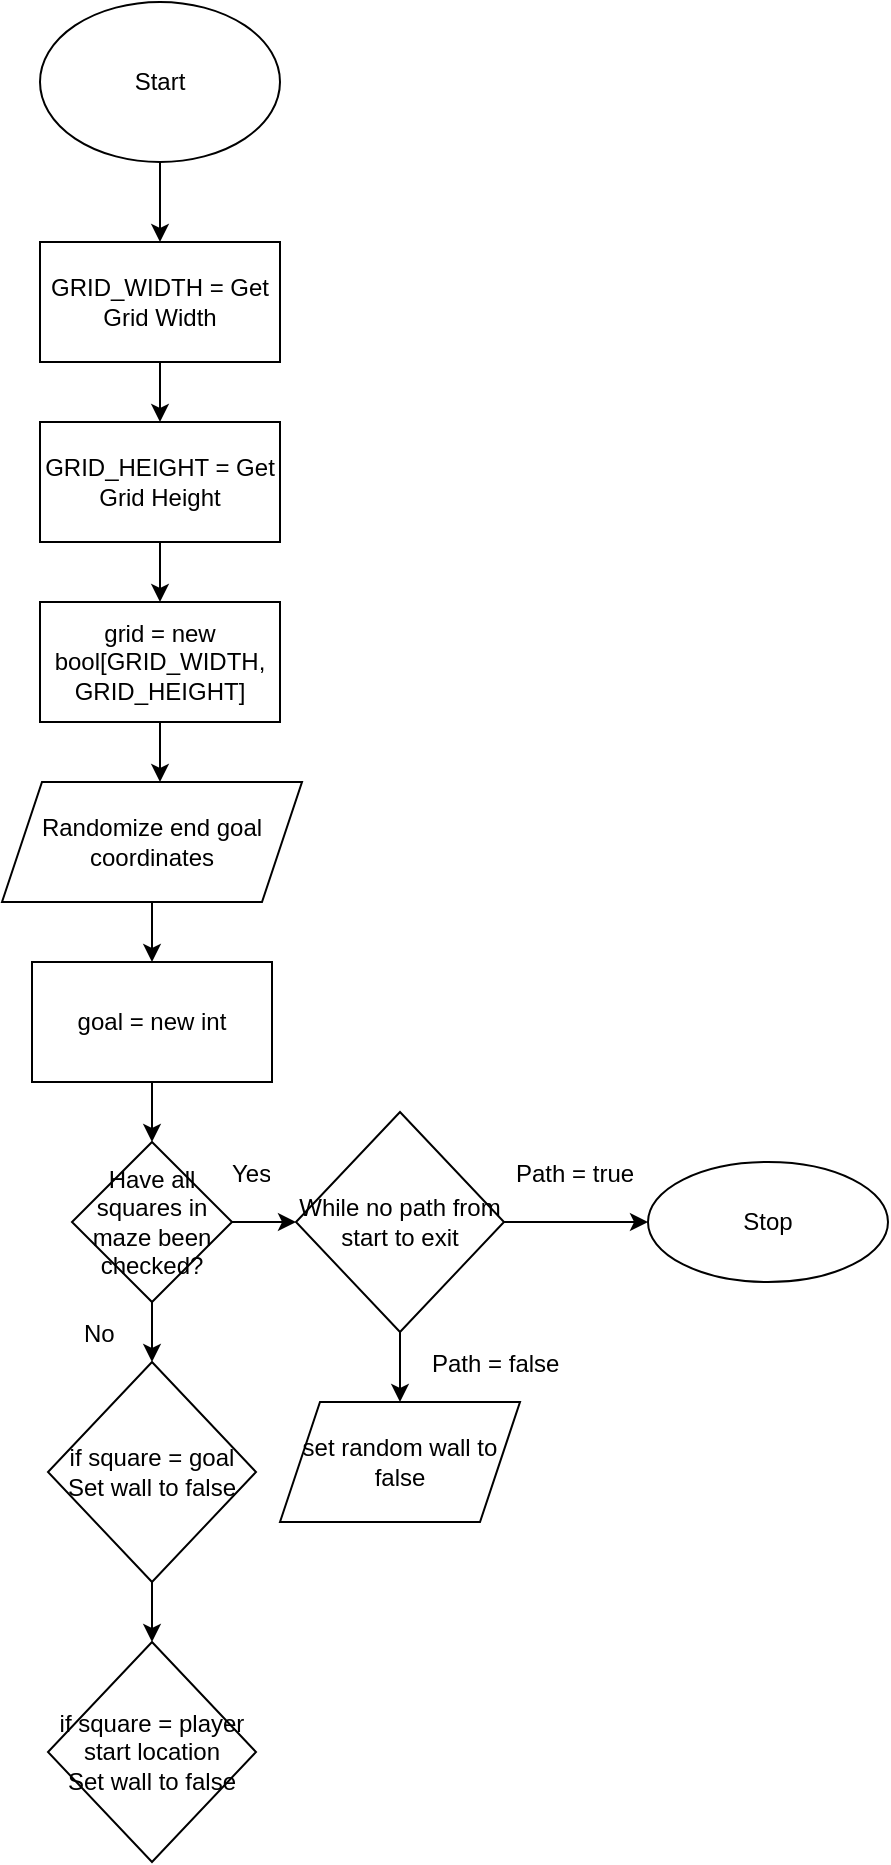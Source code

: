 <mxfile version="16.2.4" type="github">
  <diagram id="7w5shZzXePETHSVYoWxc" name="Page-1">
    <mxGraphModel dx="782" dy="706" grid="1" gridSize="10" guides="1" tooltips="1" connect="1" arrows="1" fold="1" page="1" pageScale="1" pageWidth="850" pageHeight="1100" math="0" shadow="0">
      <root>
        <mxCell id="0" />
        <mxCell id="1" parent="0" />
        <mxCell id="6B_npjOtoBmQOe1TR8oO-1" style="edgeStyle=orthogonalEdgeStyle;rounded=0;orthogonalLoop=1;jettySize=auto;html=1;exitX=0.5;exitY=1;exitDx=0;exitDy=0;" parent="1" source="KBZl2YYVLOGSF0I40q8S-2" edge="1">
          <mxGeometry relative="1" as="geometry">
            <mxPoint x="400" y="440" as="targetPoint" />
          </mxGeometry>
        </mxCell>
        <mxCell id="KBZl2YYVLOGSF0I40q8S-2" value="Start" style="ellipse;whiteSpace=wrap;html=1;" parent="1" vertex="1">
          <mxGeometry x="340" y="320" width="120" height="80" as="geometry" />
        </mxCell>
        <mxCell id="6B_npjOtoBmQOe1TR8oO-4" value="" style="edgeStyle=orthogonalEdgeStyle;rounded=0;orthogonalLoop=1;jettySize=auto;html=1;" parent="1" source="6B_npjOtoBmQOe1TR8oO-2" target="6B_npjOtoBmQOe1TR8oO-3" edge="1">
          <mxGeometry relative="1" as="geometry" />
        </mxCell>
        <mxCell id="6B_npjOtoBmQOe1TR8oO-2" value="GRID_WIDTH = Get Grid Width" style="rounded=0;whiteSpace=wrap;html=1;" parent="1" vertex="1">
          <mxGeometry x="340" y="440" width="120" height="60" as="geometry" />
        </mxCell>
        <mxCell id="6B_npjOtoBmQOe1TR8oO-6" value="" style="edgeStyle=orthogonalEdgeStyle;rounded=0;orthogonalLoop=1;jettySize=auto;html=1;" parent="1" source="6B_npjOtoBmQOe1TR8oO-3" target="6B_npjOtoBmQOe1TR8oO-5" edge="1">
          <mxGeometry relative="1" as="geometry" />
        </mxCell>
        <mxCell id="6B_npjOtoBmQOe1TR8oO-3" value="GRID_HEIGHT = Get Grid Height" style="rounded=0;whiteSpace=wrap;html=1;" parent="1" vertex="1">
          <mxGeometry x="340" y="530" width="120" height="60" as="geometry" />
        </mxCell>
        <mxCell id="6B_npjOtoBmQOe1TR8oO-7" style="edgeStyle=orthogonalEdgeStyle;rounded=0;orthogonalLoop=1;jettySize=auto;html=1;" parent="1" source="6B_npjOtoBmQOe1TR8oO-5" edge="1">
          <mxGeometry relative="1" as="geometry">
            <mxPoint x="400" y="710" as="targetPoint" />
          </mxGeometry>
        </mxCell>
        <mxCell id="6B_npjOtoBmQOe1TR8oO-5" value="grid = new bool[GRID_WIDTH, GRID_HEIGHT]" style="rounded=0;whiteSpace=wrap;html=1;" parent="1" vertex="1">
          <mxGeometry x="340" y="620" width="120" height="60" as="geometry" />
        </mxCell>
        <mxCell id="6B_npjOtoBmQOe1TR8oO-11" value="" style="edgeStyle=orthogonalEdgeStyle;rounded=0;orthogonalLoop=1;jettySize=auto;html=1;" parent="1" source="6B_npjOtoBmQOe1TR8oO-9" target="6B_npjOtoBmQOe1TR8oO-10" edge="1">
          <mxGeometry relative="1" as="geometry" />
        </mxCell>
        <mxCell id="6B_npjOtoBmQOe1TR8oO-9" value="Randomize end goal coordinates" style="shape=parallelogram;perimeter=parallelogramPerimeter;whiteSpace=wrap;html=1;fixedSize=1;" parent="1" vertex="1">
          <mxGeometry x="321" y="710" width="150" height="60" as="geometry" />
        </mxCell>
        <mxCell id="6B_npjOtoBmQOe1TR8oO-13" value="" style="edgeStyle=orthogonalEdgeStyle;rounded=0;orthogonalLoop=1;jettySize=auto;html=1;" parent="1" source="6B_npjOtoBmQOe1TR8oO-10" edge="1">
          <mxGeometry relative="1" as="geometry">
            <mxPoint x="396" y="890" as="targetPoint" />
          </mxGeometry>
        </mxCell>
        <mxCell id="6B_npjOtoBmQOe1TR8oO-10" value="goal = new int" style="whiteSpace=wrap;html=1;" parent="1" vertex="1">
          <mxGeometry x="336" y="800" width="120" height="60" as="geometry" />
        </mxCell>
        <mxCell id="EBhT7KF3SH_6E2Iv8zCc-10" value="" style="edgeStyle=orthogonalEdgeStyle;rounded=0;orthogonalLoop=1;jettySize=auto;html=1;" edge="1" parent="1" source="R8sPB7nf0KhpVJkGB3Jy-2" target="EBhT7KF3SH_6E2Iv8zCc-1">
          <mxGeometry relative="1" as="geometry" />
        </mxCell>
        <mxCell id="EBhT7KF3SH_6E2Iv8zCc-12" value="" style="edgeStyle=orthogonalEdgeStyle;rounded=0;orthogonalLoop=1;jettySize=auto;html=1;" edge="1" parent="1" source="R8sPB7nf0KhpVJkGB3Jy-2" target="EBhT7KF3SH_6E2Iv8zCc-4">
          <mxGeometry relative="1" as="geometry" />
        </mxCell>
        <mxCell id="R8sPB7nf0KhpVJkGB3Jy-2" value="Have all squares in maze been checked?" style="rhombus;whiteSpace=wrap;html=1;" parent="1" vertex="1">
          <mxGeometry x="356" y="890" width="80" height="80" as="geometry" />
        </mxCell>
        <mxCell id="EBhT7KF3SH_6E2Iv8zCc-3" value="" style="edgeStyle=orthogonalEdgeStyle;rounded=0;orthogonalLoop=1;jettySize=auto;html=1;" edge="1" parent="1" source="EBhT7KF3SH_6E2Iv8zCc-1" target="EBhT7KF3SH_6E2Iv8zCc-2">
          <mxGeometry relative="1" as="geometry" />
        </mxCell>
        <mxCell id="EBhT7KF3SH_6E2Iv8zCc-1" value="&lt;span&gt;if square = goal&lt;/span&gt;&lt;br&gt;&lt;span&gt;Set wall to false&lt;/span&gt;" style="rhombus;whiteSpace=wrap;html=1;" vertex="1" parent="1">
          <mxGeometry x="344" y="1000" width="104" height="110" as="geometry" />
        </mxCell>
        <mxCell id="EBhT7KF3SH_6E2Iv8zCc-2" value="&lt;span&gt;if square = player start location&lt;/span&gt;&lt;br&gt;&lt;span&gt;Set wall to false&lt;/span&gt;" style="rhombus;whiteSpace=wrap;html=1;" vertex="1" parent="1">
          <mxGeometry x="344" y="1140" width="104" height="110" as="geometry" />
        </mxCell>
        <mxCell id="EBhT7KF3SH_6E2Iv8zCc-14" value="" style="edgeStyle=orthogonalEdgeStyle;rounded=0;orthogonalLoop=1;jettySize=auto;html=1;" edge="1" parent="1" source="EBhT7KF3SH_6E2Iv8zCc-4" target="EBhT7KF3SH_6E2Iv8zCc-13">
          <mxGeometry relative="1" as="geometry" />
        </mxCell>
        <mxCell id="EBhT7KF3SH_6E2Iv8zCc-18" value="" style="edgeStyle=orthogonalEdgeStyle;rounded=0;orthogonalLoop=1;jettySize=auto;html=1;" edge="1" parent="1" source="EBhT7KF3SH_6E2Iv8zCc-4" target="EBhT7KF3SH_6E2Iv8zCc-17">
          <mxGeometry relative="1" as="geometry" />
        </mxCell>
        <mxCell id="EBhT7KF3SH_6E2Iv8zCc-4" value="While no path from start to exit" style="rhombus;whiteSpace=wrap;html=1;" vertex="1" parent="1">
          <mxGeometry x="468" y="875" width="104" height="110" as="geometry" />
        </mxCell>
        <mxCell id="EBhT7KF3SH_6E2Iv8zCc-8" value="No" style="text;strokeColor=none;fillColor=none;align=left;verticalAlign=middle;spacingLeft=4;spacingRight=4;overflow=hidden;points=[[0,0.5],[1,0.5]];portConstraint=eastwest;rotatable=0;" vertex="1" parent="1">
          <mxGeometry x="356" y="970" width="30" height="30" as="geometry" />
        </mxCell>
        <mxCell id="EBhT7KF3SH_6E2Iv8zCc-11" value="Yes" style="text;strokeColor=none;fillColor=none;align=left;verticalAlign=middle;spacingLeft=4;spacingRight=4;overflow=hidden;points=[[0,0.5],[1,0.5]];portConstraint=eastwest;rotatable=0;" vertex="1" parent="1">
          <mxGeometry x="430" y="890" width="30" height="30" as="geometry" />
        </mxCell>
        <mxCell id="EBhT7KF3SH_6E2Iv8zCc-13" value="set random wall to false" style="shape=parallelogram;perimeter=parallelogramPerimeter;whiteSpace=wrap;html=1;fixedSize=1;" vertex="1" parent="1">
          <mxGeometry x="460" y="1020" width="120" height="60" as="geometry" />
        </mxCell>
        <mxCell id="EBhT7KF3SH_6E2Iv8zCc-16" value="Path = false" style="text;strokeColor=none;fillColor=none;align=left;verticalAlign=middle;spacingLeft=4;spacingRight=4;overflow=hidden;points=[[0,0.5],[1,0.5]];portConstraint=eastwest;rotatable=0;" vertex="1" parent="1">
          <mxGeometry x="530" y="985" width="80" height="30" as="geometry" />
        </mxCell>
        <mxCell id="EBhT7KF3SH_6E2Iv8zCc-17" value="Stop" style="ellipse;whiteSpace=wrap;html=1;" vertex="1" parent="1">
          <mxGeometry x="644" y="900" width="120" height="60" as="geometry" />
        </mxCell>
        <mxCell id="EBhT7KF3SH_6E2Iv8zCc-19" value="Path = true" style="text;strokeColor=none;fillColor=none;align=left;verticalAlign=middle;spacingLeft=4;spacingRight=4;overflow=hidden;points=[[0,0.5],[1,0.5]];portConstraint=eastwest;rotatable=0;" vertex="1" parent="1">
          <mxGeometry x="572" y="890" width="80" height="30" as="geometry" />
        </mxCell>
      </root>
    </mxGraphModel>
  </diagram>
</mxfile>
